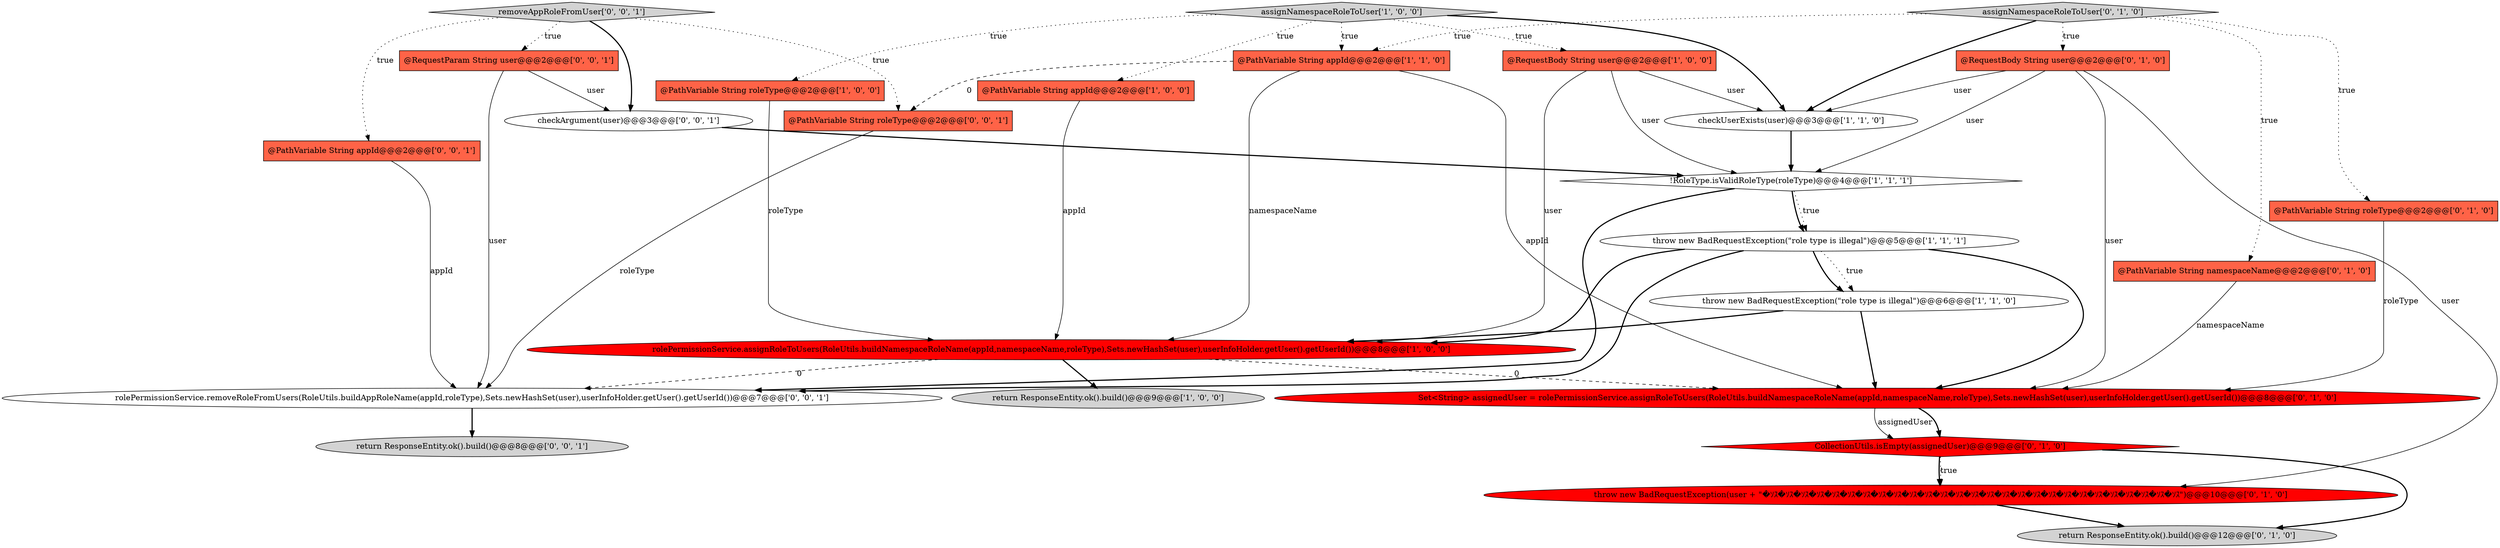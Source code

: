 digraph {
9 [style = filled, label = "throw new BadRequestException(\"role type is illegal\")@@@6@@@['1', '1', '0']", fillcolor = white, shape = ellipse image = "AAA0AAABBB1BBB"];
7 [style = filled, label = "assignNamespaceRoleToUser['1', '0', '0']", fillcolor = lightgray, shape = diamond image = "AAA0AAABBB1BBB"];
21 [style = filled, label = "@RequestParam String user@@@2@@@['0', '0', '1']", fillcolor = tomato, shape = box image = "AAA0AAABBB3BBB"];
23 [style = filled, label = "removeAppRoleFromUser['0', '0', '1']", fillcolor = lightgray, shape = diamond image = "AAA0AAABBB3BBB"];
17 [style = filled, label = "@PathVariable String roleType@@@2@@@['0', '1', '0']", fillcolor = tomato, shape = box image = "AAA0AAABBB2BBB"];
2 [style = filled, label = "checkUserExists(user)@@@3@@@['1', '1', '0']", fillcolor = white, shape = ellipse image = "AAA0AAABBB1BBB"];
12 [style = filled, label = "CollectionUtils.isEmpty(assignedUser)@@@9@@@['0', '1', '0']", fillcolor = red, shape = diamond image = "AAA1AAABBB2BBB"];
22 [style = filled, label = "checkArgument(user)@@@3@@@['0', '0', '1']", fillcolor = white, shape = ellipse image = "AAA0AAABBB3BBB"];
16 [style = filled, label = "assignNamespaceRoleToUser['0', '1', '0']", fillcolor = lightgray, shape = diamond image = "AAA0AAABBB2BBB"];
10 [style = filled, label = "rolePermissionService.assignRoleToUsers(RoleUtils.buildNamespaceRoleName(appId,namespaceName,roleType),Sets.newHashSet(user),userInfoHolder.getUser().getUserId())@@@8@@@['1', '0', '0']", fillcolor = red, shape = ellipse image = "AAA1AAABBB1BBB"];
6 [style = filled, label = "@PathVariable String appId@@@2@@@['1', '0', '0']", fillcolor = tomato, shape = box image = "AAA0AAABBB1BBB"];
8 [style = filled, label = "@PathVariable String appId@@@2@@@['1', '1', '0']", fillcolor = tomato, shape = box image = "AAA0AAABBB1BBB"];
25 [style = filled, label = "@PathVariable String roleType@@@2@@@['0', '0', '1']", fillcolor = tomato, shape = box image = "AAA0AAABBB3BBB"];
3 [style = filled, label = "return ResponseEntity.ok().build()@@@9@@@['1', '0', '0']", fillcolor = lightgray, shape = ellipse image = "AAA0AAABBB1BBB"];
24 [style = filled, label = "rolePermissionService.removeRoleFromUsers(RoleUtils.buildAppRoleName(appId,roleType),Sets.newHashSet(user),userInfoHolder.getUser().getUserId())@@@7@@@['0', '0', '1']", fillcolor = white, shape = ellipse image = "AAA0AAABBB3BBB"];
13 [style = filled, label = "Set<String> assignedUser = rolePermissionService.assignRoleToUsers(RoleUtils.buildNamespaceRoleName(appId,namespaceName,roleType),Sets.newHashSet(user),userInfoHolder.getUser().getUserId())@@@8@@@['0', '1', '0']", fillcolor = red, shape = ellipse image = "AAA1AAABBB2BBB"];
14 [style = filled, label = "@PathVariable String namespaceName@@@2@@@['0', '1', '0']", fillcolor = tomato, shape = box image = "AAA0AAABBB2BBB"];
20 [style = filled, label = "@PathVariable String appId@@@2@@@['0', '0', '1']", fillcolor = tomato, shape = box image = "AAA0AAABBB3BBB"];
15 [style = filled, label = "@RequestBody String user@@@2@@@['0', '1', '0']", fillcolor = tomato, shape = box image = "AAA0AAABBB2BBB"];
0 [style = filled, label = "@RequestBody String user@@@2@@@['1', '0', '0']", fillcolor = tomato, shape = box image = "AAA0AAABBB1BBB"];
11 [style = filled, label = "throw new BadRequestException(user + \"�ｿｽ�ｿｽ�ｿｽ�ｿｽ�ｿｽ�ｿｽ�ｿｽ�ｿｽ�ｿｽ�ｿｽ�ｿｽ�ｿｽ�ｿｽ�ｿｽ�ｿｽ�ｿｽ�ｿｽ�ｿｽ�ｿｽ�ｿｽ�ｿｽ�ｿｽ�ｿｽ�ｿｽ�ｿｽ�ｿｽ�ｿｽ\")@@@10@@@['0', '1', '0']", fillcolor = red, shape = ellipse image = "AAA1AAABBB2BBB"];
19 [style = filled, label = "return ResponseEntity.ok().build()@@@8@@@['0', '0', '1']", fillcolor = lightgray, shape = ellipse image = "AAA0AAABBB3BBB"];
4 [style = filled, label = "@PathVariable String roleType@@@2@@@['1', '0', '0']", fillcolor = tomato, shape = box image = "AAA0AAABBB1BBB"];
18 [style = filled, label = "return ResponseEntity.ok().build()@@@12@@@['0', '1', '0']", fillcolor = lightgray, shape = ellipse image = "AAA0AAABBB2BBB"];
1 [style = filled, label = "throw new BadRequestException(\"role type is illegal\")@@@5@@@['1', '1', '1']", fillcolor = white, shape = ellipse image = "AAA0AAABBB1BBB"];
5 [style = filled, label = "!RoleType.isValidRoleType(roleType)@@@4@@@['1', '1', '1']", fillcolor = white, shape = diamond image = "AAA0AAABBB1BBB"];
8->10 [style = solid, label="namespaceName"];
16->8 [style = dotted, label="true"];
7->6 [style = dotted, label="true"];
13->12 [style = solid, label="assignedUser"];
24->19 [style = bold, label=""];
0->5 [style = solid, label="user"];
8->13 [style = solid, label="appId"];
14->13 [style = solid, label="namespaceName"];
16->17 [style = dotted, label="true"];
5->1 [style = dotted, label="true"];
16->15 [style = dotted, label="true"];
12->11 [style = bold, label=""];
23->21 [style = dotted, label="true"];
6->10 [style = solid, label="appId"];
10->3 [style = bold, label=""];
9->10 [style = bold, label=""];
10->13 [style = dashed, label="0"];
16->2 [style = bold, label=""];
7->0 [style = dotted, label="true"];
15->11 [style = solid, label="user"];
1->13 [style = bold, label=""];
22->5 [style = bold, label=""];
11->18 [style = bold, label=""];
1->9 [style = bold, label=""];
21->22 [style = solid, label="user"];
17->13 [style = solid, label="roleType"];
12->11 [style = dotted, label="true"];
5->1 [style = bold, label=""];
23->20 [style = dotted, label="true"];
13->12 [style = bold, label=""];
23->22 [style = bold, label=""];
15->2 [style = solid, label="user"];
15->13 [style = solid, label="user"];
4->10 [style = solid, label="roleType"];
21->24 [style = solid, label="user"];
15->5 [style = solid, label="user"];
25->24 [style = solid, label="roleType"];
7->2 [style = bold, label=""];
5->24 [style = bold, label=""];
1->24 [style = bold, label=""];
1->9 [style = dotted, label="true"];
7->4 [style = dotted, label="true"];
16->14 [style = dotted, label="true"];
12->18 [style = bold, label=""];
8->25 [style = dashed, label="0"];
0->10 [style = solid, label="user"];
0->2 [style = solid, label="user"];
20->24 [style = solid, label="appId"];
7->8 [style = dotted, label="true"];
1->10 [style = bold, label=""];
23->25 [style = dotted, label="true"];
10->24 [style = dashed, label="0"];
2->5 [style = bold, label=""];
9->13 [style = bold, label=""];
}
